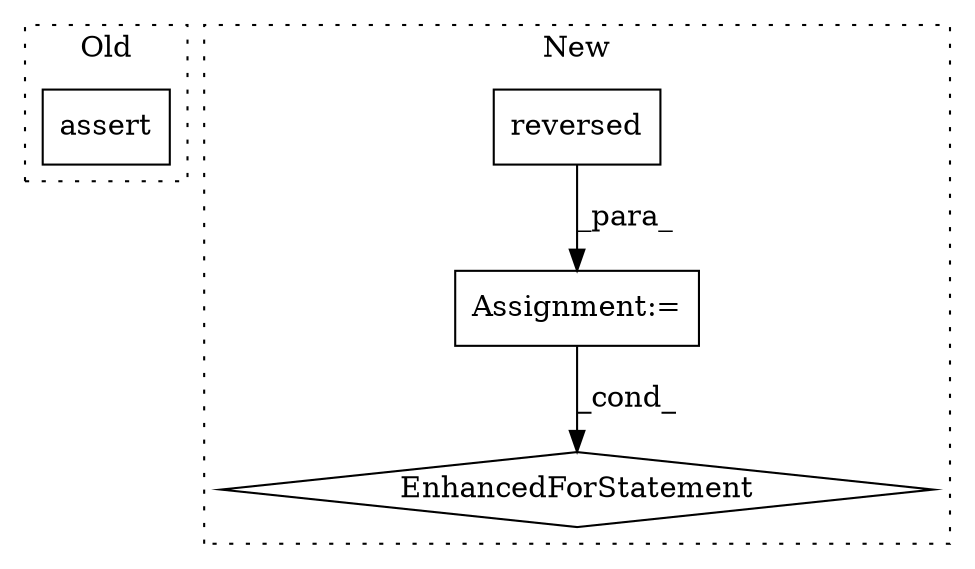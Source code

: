 digraph G {
subgraph cluster0 {
1 [label="assert" a="6" s="512" l="7" shape="box"];
label = "Old";
style="dotted";
}
subgraph cluster1 {
2 [label="reversed" a="32" s="934,962" l="9,1" shape="box"];
3 [label="Assignment:=" a="7" s="872,963" l="53,2" shape="box"];
4 [label="EnhancedForStatement" a="70" s="872,963" l="53,2" shape="diamond"];
label = "New";
style="dotted";
}
2 -> 3 [label="_para_"];
3 -> 4 [label="_cond_"];
}
